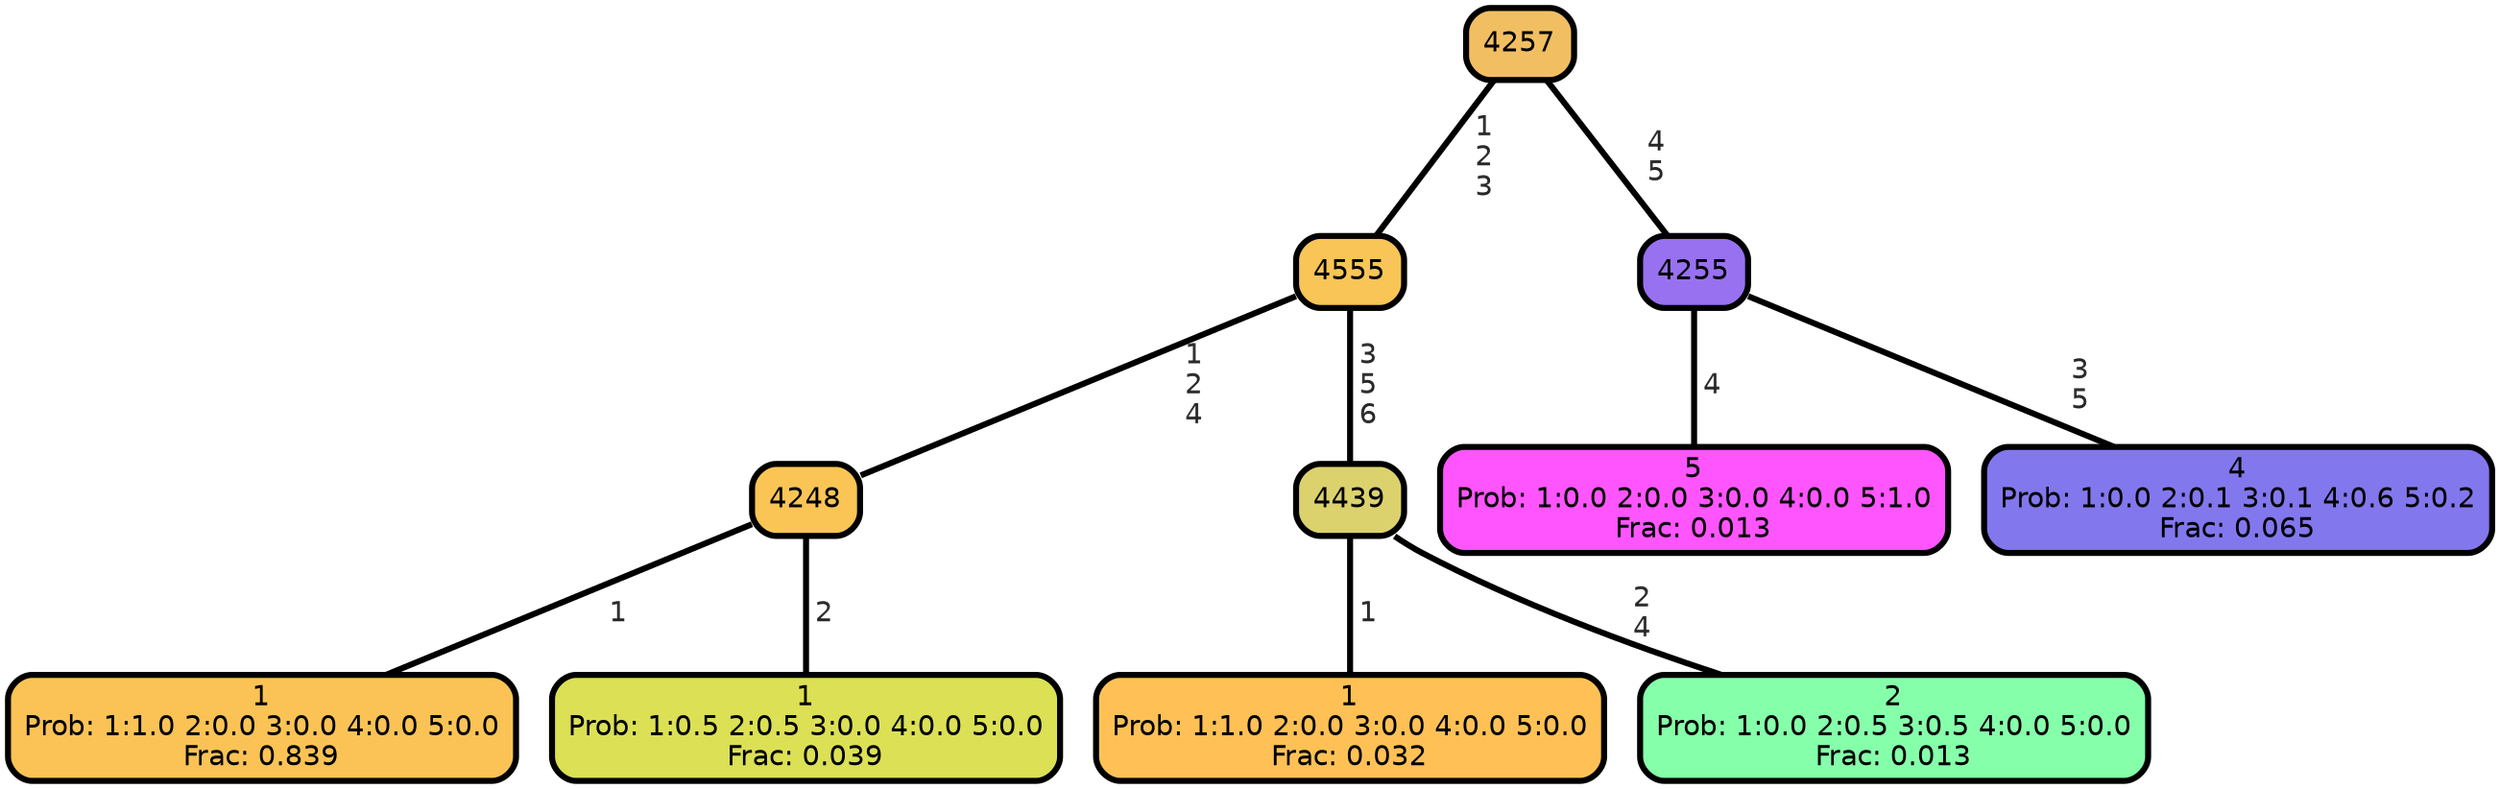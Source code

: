 graph Tree {
node [shape=box, style="filled, rounded",color="black",penwidth="3",fontcolor="black",                 fontname=helvetica] ;
graph [ranksep="0 equally", splines=straight,                 bgcolor=transparent, dpi=200] ;
edge [fontname=helvetica, fontweight=bold,fontcolor=grey14,color=black] ;
0 [label="1
Prob: 1:1.0 2:0.0 3:0.0 4:0.0 5:0.0
Frac: 0.839", fillcolor="#fbc355"] ;
1 [label="4248", fillcolor="#fac555"] ;
2 [label="1
Prob: 1:0.5 2:0.5 3:0.0 4:0.0 5:0.0
Frac: 0.039", fillcolor="#dbe055"] ;
3 [label="4555", fillcolor="#f8c556"] ;
4 [label="1
Prob: 1:1.0 2:0.0 3:0.0 4:0.0 5:0.0
Frac: 0.032", fillcolor="#ffc155"] ;
5 [label="4439", fillcolor="#dcd26d"] ;
6 [label="2
Prob: 1:0.0 2:0.5 3:0.5 4:0.0 5:0.0
Frac: 0.013", fillcolor="#86ffaa"] ;
7 [label="4257", fillcolor="#f1bf62"] ;
8 [label="5
Prob: 1:0.0 2:0.0 3:0.0 4:0.0 5:1.0
Frac: 0.013", fillcolor="#ff55ff"] ;
9 [label="4255", fillcolor="#9871f0"] ;
10 [label="4
Prob: 1:0.0 2:0.1 3:0.1 4:0.6 5:0.2
Frac: 0.065", fillcolor="#8377ee"] ;
1 -- 0 [label=" 1",penwidth=3] ;
1 -- 2 [label=" 2",penwidth=3] ;
3 -- 1 [label=" 1\n 2\n 4",penwidth=3] ;
3 -- 5 [label=" 3\n 5\n 6",penwidth=3] ;
5 -- 4 [label=" 1",penwidth=3] ;
5 -- 6 [label=" 2\n 4",penwidth=3] ;
7 -- 3 [label=" 1\n 2\n 3",penwidth=3] ;
7 -- 9 [label=" 4\n 5",penwidth=3] ;
9 -- 8 [label=" 4",penwidth=3] ;
9 -- 10 [label=" 3\n 5",penwidth=3] ;
{rank = same;}}